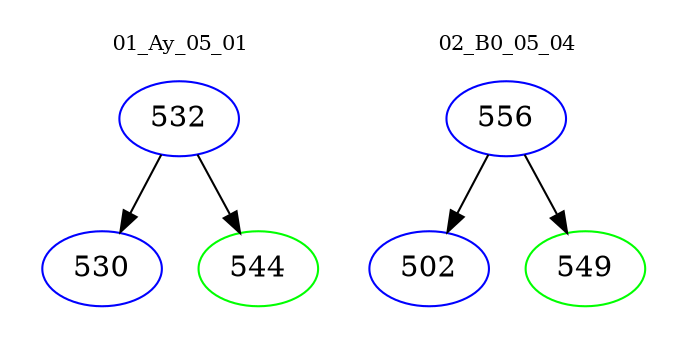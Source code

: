 digraph{
subgraph cluster_0 {
color = white
label = "01_Ay_05_01";
fontsize=10;
T0_532 [label="532", color="blue"]
T0_532 -> T0_530 [color="black"]
T0_530 [label="530", color="blue"]
T0_532 -> T0_544 [color="black"]
T0_544 [label="544", color="green"]
}
subgraph cluster_1 {
color = white
label = "02_B0_05_04";
fontsize=10;
T1_556 [label="556", color="blue"]
T1_556 -> T1_502 [color="black"]
T1_502 [label="502", color="blue"]
T1_556 -> T1_549 [color="black"]
T1_549 [label="549", color="green"]
}
}
